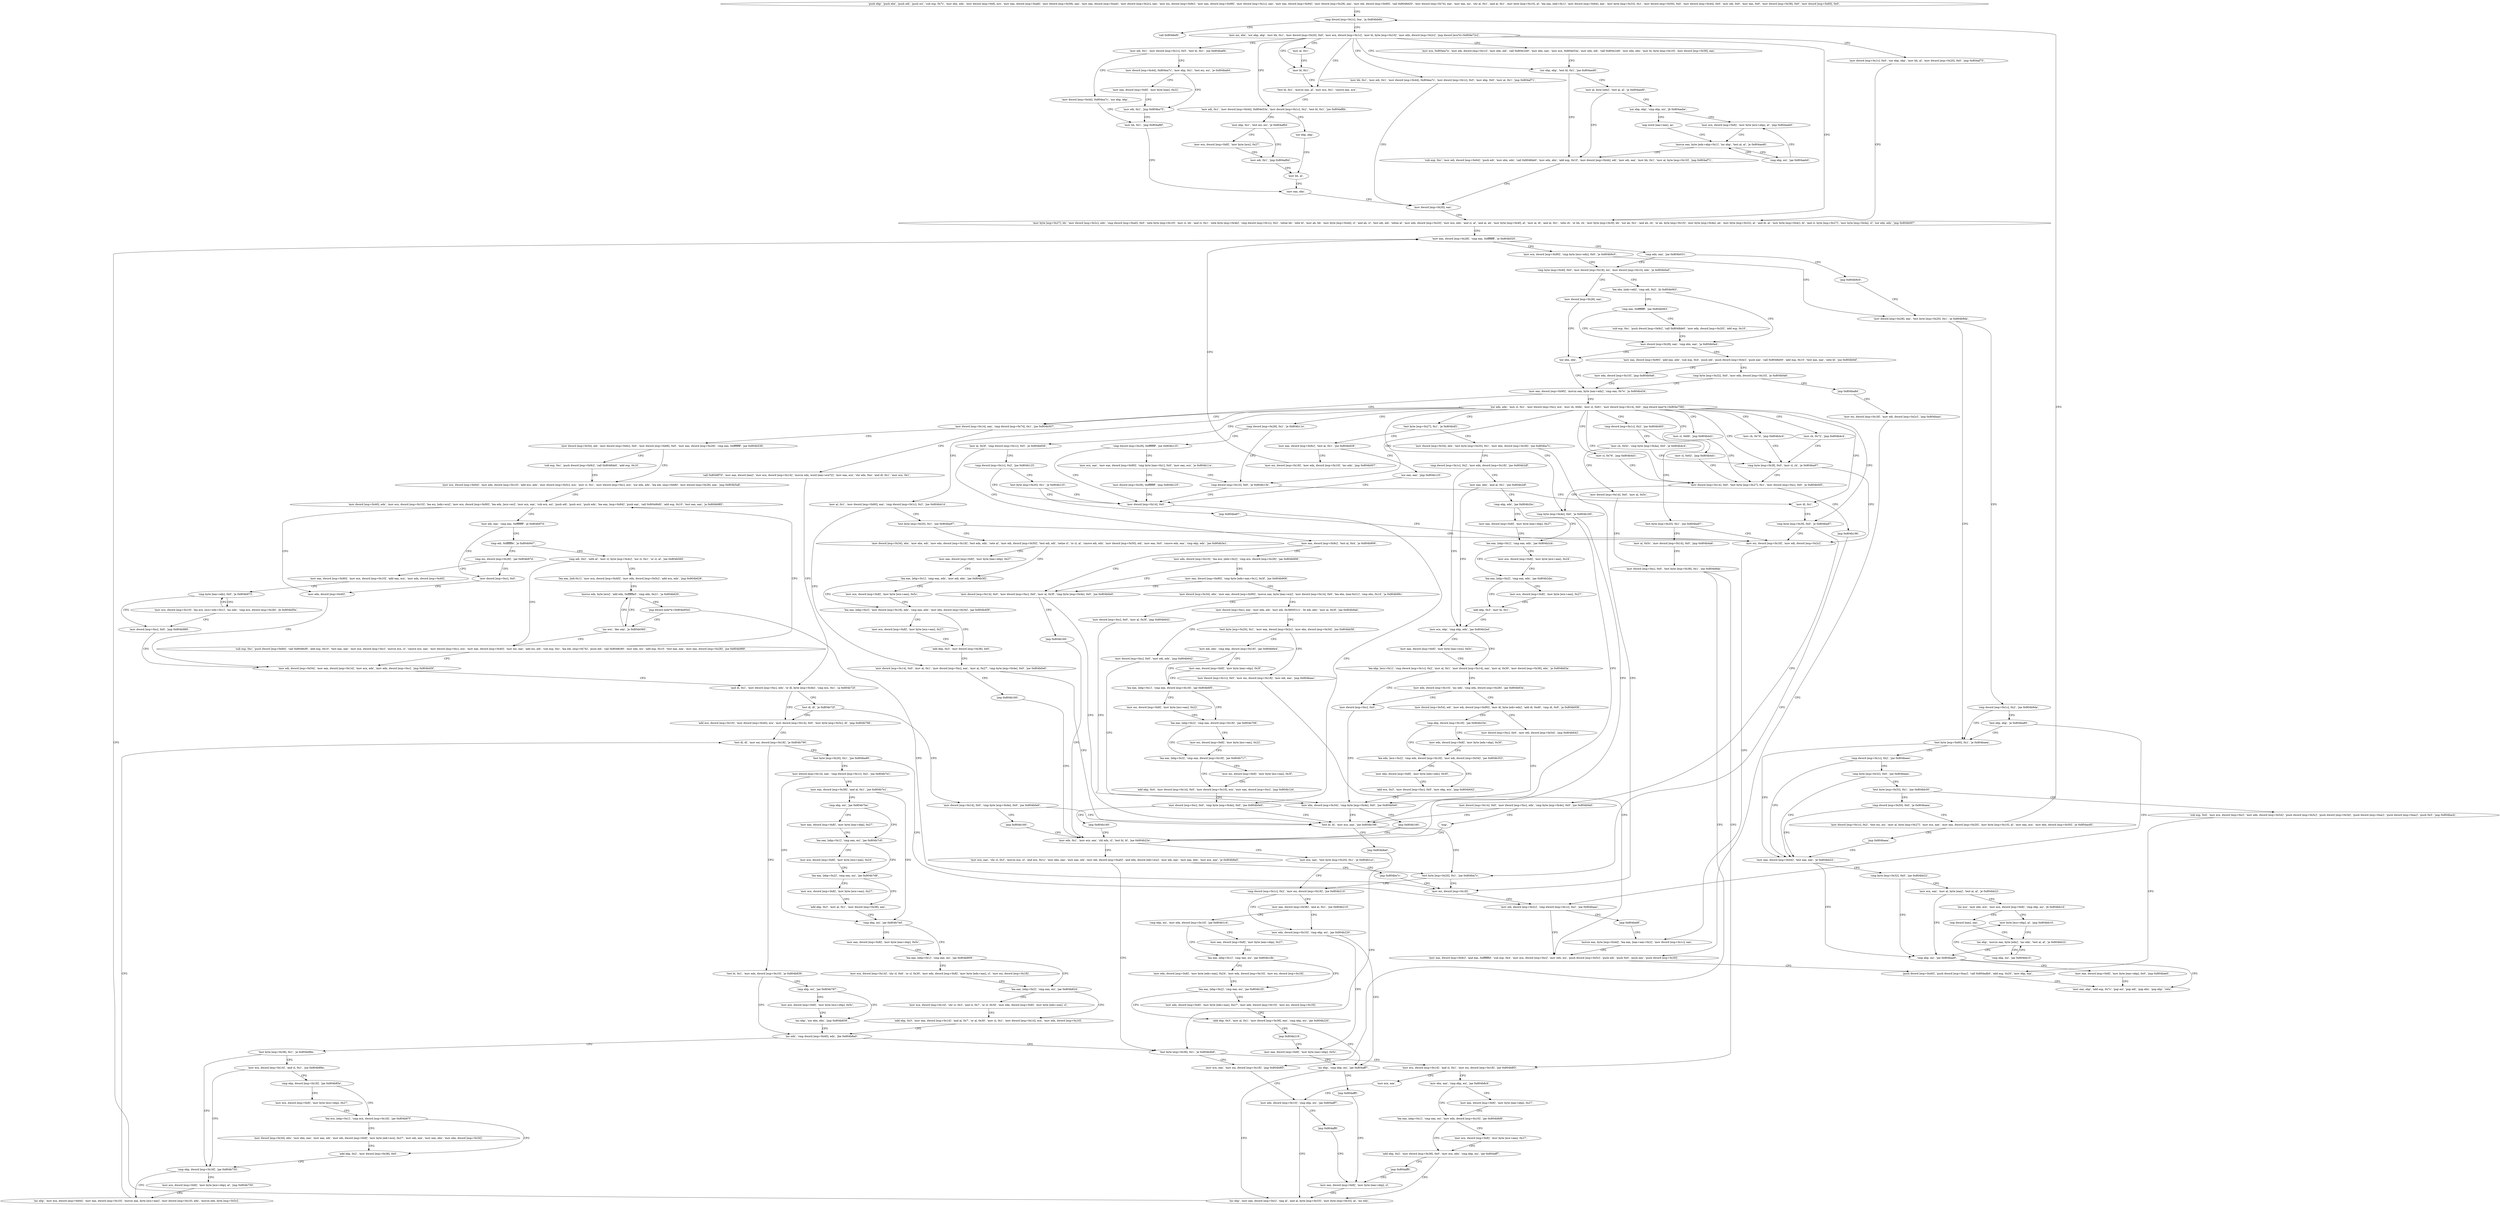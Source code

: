 digraph "func" {
"134524336" [label = "'push ebp', 'push ebx', 'push edi', 'push esi', 'sub esp, 0x7c', 'mov ebx, edx', 'mov dword [esp+0x8], ecx', 'mov eax, dword [esp+0xa8]', 'mov dword [esp+0x58], eax', 'mov eax, dword [esp+0xa4]', 'mov dword [esp+0x2c], eax', 'mov esi, dword [esp+0x9c]', 'mov eax, dword [esp+0x98]', 'mov dword [esp+0x1c], eax', 'mov eax, dword [esp+0x94]', 'mov dword [esp+0x28], eax', 'mov edi, dword [esp+0x90]', 'call 0x8048d20', 'mov dword [esp+0x74], eax', 'mov eax, esi', 'shr al, 0x1', 'and al, 0x1', 'mov byte [esp+0x10], al', 'lea eax, [edi+0x1]', 'mov dword [esp+0x64], eax', 'mov byte [esp+0x33], 0x1', 'mov dword [esp+0x50], 0x0', 'mov dword [esp+0x44], 0x0', 'mov edi, 0x0', 'mov eax, 0x0', 'mov dword [esp+0x38], 0x0', 'mov dword [esp+0x60], 0x0', " ]
"134524480" [label = "'cmp dword [esp+0x1c], 0xa', 'ja 0x804bb6b', " ]
"134527851" [label = "'call 0x8048ef0', " ]
"134524491" [label = "'mov esi, ebx', 'xor ebp, ebp', 'mov bh, 0x1', 'mov dword [esp+0x20], 0x0', 'mov ecx, dword [esp+0x1c]', 'mov bl, byte [esp+0x10]', 'mov edx, dword [esp+0x2c]', 'jmp dword [ecx*4+0x804e72c]', " ]
"134524524" [label = "'mov ecx, 0x804ea7e', 'mov edi, dword [esp+0x1c]', 'mov edx, edi', 'call 0x804c2d0', 'mov ebx, eax', 'mov ecx, 0x804e53a', 'mov edx, edi', 'call 0x804c2d0', 'mov edx, ebx', 'mov bl, byte [esp+0x10]', 'mov dword [esp+0x58], eax', " ]
"134524564" [label = "'xor ebp, ebp', 'test bl, 0x1', 'jne 0x804aed0', " ]
"134524658" [label = "'mov bh, 0x1', 'mov edi, 0x1', 'mov dword [esp+0x44], 0x804ea7c', 'mov dword [esp+0x1c], 0x5', 'mov ebp, 0x0', 'mov al, 0x1', 'jmp 0x804af71', " ]
"134524690" [label = "'mov dword [esp+0x1c], 0x0', 'xor ebp, ebp', 'mov bh, al', 'mov dword [esp+0x20], 0x0', 'jmp 0x804af75', " ]
"134524712" [label = "'mov al, 0x1', " ]
"134524714" [label = "'mov bl, 0x1', " ]
"134524716" [label = "'test bl, 0x1', 'movzx eax, al', 'mov ecx, 0x1', 'cmove eax, ecx', " ]
"134524730" [label = "'mov edi, 0x1', 'mov dword [esp+0x44], 0x804e53a', 'mov dword [esp+0x1c], 0x2', 'test bl, 0x1', 'jne 0x804af6b', " ]
"134524789" [label = "'mov byte [esp+0x27], bh', 'mov dword [esp+0x2c], edx', 'cmp dword [esp+0xa0], 0x0', 'sete byte [esp+0x10]', 'mov cl, bh', 'and cl, 0x1', 'sete byte [esp+0x4b]', 'cmp dword [esp+0x1c], 0x2', 'setne bh', 'sete bl', 'mov ah, bh', 'mov byte [esp+0x4d], cl', 'and ah, cl', 'test edi, edi', 'setne al', 'mov edx, dword [esp+0x20]', 'mov ecx, edx', 'and cl, al', 'and al, ah', 'mov byte [esp+0x4f], al', 'mov al, dl', 'and al, 0x1', 'sete ch', 'or bh, ch', 'mov byte [esp+0x3f], bh', 'xor ah, 0x1', 'and ah, ch', 'or ah, byte [esp+0x10]', 'mov byte [esp+0x4e], ah', 'mov byte [esp+0x32], al', 'and bl, al', 'mov byte [esp+0x4c], bl', 'and cl, byte [esp+0x27]', 'mov byte [esp+0x4a], cl', 'xor edx, edx', 'jmp 0x804b007', " ]
"134527546" [label = "'mov edi, 0x1', 'mov dword [esp+0x1c], 0x5', 'test bl, 0x1', 'jne 0x804ba6b', " ]
"134524624" [label = "'sub esp, 0xc', 'mov edi, dword [esp+0x64]', 'push edi', 'mov ebx, edx', 'call 0x8048de0', 'mov edx, ebx', 'add esp, 0x10', 'mov dword [esp+0x44], edi', 'mov edi, eax', 'mov bh, 0x1', 'mov al, byte [esp+0x10]', 'jmp 0x804af71', " ]
"134524571" [label = "'mov al, byte [edx]', 'test al, al', 'je 0x804aed0', " ]
"134524785" [label = "'mov dword [esp+0x20], eax', " ]
"134524779" [label = "'xor ebp, ebp', " ]
"134524756" [label = "'mov ebp, 0x1', 'test esi, esi', 'je 0x804af64', " ]
"134524935" [label = "'mov eax, dword [esp+0x28]', 'cmp eax, 0xffffffff', 'je 0x804b020', " ]
"134527595" [label = "'mov dword [esp+0x44], 0x804ea7c', 'xor ebp, ebp', " ]
"134527564" [label = "'mov dword [esp+0x44], 0x804ea7c', 'mov ebp, 0x1', 'test esi, esi', 'je 0x804ba64', " ]
"134524577" [label = "'xor ebp, ebp', 'cmp ebp, esi', 'jb 0x804aebe', " ]
"134524781" [label = "'mov bh, al', " ]
"134524772" [label = "'mov edi, 0x1', 'jmp 0x804af6d', " ]
"134524765" [label = "'mov ecx, dword [esp+0x8]', 'mov byte [ecx], 0x27', " ]
"134524960" [label = "'mov ecx, dword [esp+0x90]', 'cmp byte [ecx+edx], 0x0', 'je 0x804b9c0', " ]
"134524944" [label = "'cmp edx, eax', 'jne 0x804b031', " ]
"134527605" [label = "'mov bh, 0x1', 'jmp 0x804af6f', " ]
"134527588" [label = "'mov edi, 0x1', 'jmp 0x804ba75', " ]
"134527581" [label = "'mov eax, dword [esp+0x8]', 'mov byte [eax], 0x22', " ]
"134524606" [label = "'mov ecx, dword [esp+0x8]', 'mov byte [ecx+ebp], al', 'jmp 0x804aeb0', " ]
"134524583" [label = "'nop word [eax+eax], ax', " ]
"134527424" [label = "'mov dword [esp+0x28], eax', 'test byte [esp+0x20], 0x1', 'je 0x804b9da', " ]
"134524977" [label = "'cmp byte [esp+0x4f], 0x0', 'mov dword [esp+0x18], esi', 'mov dword [esp+0x10], edx', 'je 0x804b0a0', " ]
"134524948" [label = "'jmp 0x804b9c0', " ]
"134524783" [label = "'mov eax, ebx', " ]
"134524592" [label = "'movzx eax, byte [edx+ebp+0x1]', 'inc ebp', 'test al, al', 'je 0x804aed0', " ]
"134527450" [label = "'test byte [esp+0x60], 0x1', 'je 0x804baea', " ]
"134527435" [label = "'cmp dword [esp+0x1c], 0x2', 'jne 0x804b9da', " ]
"134525088" [label = "'mov dword [esp+0x28], eax', " ]
"134524992" [label = "'lea ebx, [edx+edi]', 'cmp edi, 0x2', 'jb 0x804b063', " ]
"134524602" [label = "'cmp ebp, esi', 'jae 0x804aeb0', " ]
"134527722" [label = "'mov eax, dword [esp+0x44]', 'test eax, eax', 'je 0x804bb22', " ]
"134527461" [label = "'cmp dword [esp+0x1c], 0x2', 'jne 0x804baea', " ]
"134527442" [label = "'test ebp, ebp', 'je 0x804ba80', " ]
"134525092" [label = "'xor ebx, ebx', " ]
"134525027" [label = "'mov dword [esp+0x28], eax', 'cmp ebx, eax', 'ja 0x804b0a4', " ]
"134525000" [label = "'cmp eax, 0xffffffff', 'jne 0x804b063', " ]
"134527778" [label = "'cmp ebp, esi', 'jae 0x804bae0', " ]
"134527730" [label = "'cmp byte [esp+0x32], 0x0', 'jne 0x804bb22', " ]
"134527472" [label = "'cmp byte [esp+0x32], 0x0', 'jne 0x804baea', " ]
"134527616" [label = "'mov edi, dword [esp+0x2c]', 'cmp dword [esp+0x1c], 0x2', 'jne 0x804baac', " ]
"134526004" [label = "'mov dword [esp+0x14], eax', 'cmp dword [esp+0x74], 0x1', 'jne 0x804b507', " ]
"134526215" [label = "'mov dword [esp+0x54], edi', 'mov dword [esp+0x6c], 0x0', 'mov dword [esp+0x68], 0x0', 'mov eax, dword [esp+0x28]', 'cmp eax, 0xffffffff', 'jne 0x804b536', " ]
"134526019" [label = "'call 0x8048f70', 'mov eax, dword [eax]', 'mov ecx, dword [esp+0x14]', 'movzx edx, word [eax+ecx*2]', 'mov eax, ecx', 'shr edx, 0xe', 'and dl, 0x1', 'mov ecx, 0x1', " ]
"134525114" [label = "'xor edx, edx', 'mov cl, 0x1', 'mov dword [esp+0xc], ecx', 'mov ch, 0x6e', 'mov cl, 0x61', 'mov dword [esp+0x14], 0x0', 'jmp dword [eax*4+0x804e758]', " ]
"134525141" [label = "'cmp byte [esp+0x4e], 0x0', 'je 0x804b160', " ]
"134525173" [label = "'cmp dword [esp+0x28], 0x1', 'je 0x804b11e', " ]
"134525214" [label = "'cmp dword [esp+0x10], 0x0', 'je 0x804b13e', " ]
"134525246" [label = "'mov dl, 0x1', " ]
"134525248" [label = "'cmp byte [esp+0x3f], 0x0', 'je 0x804ba97', " ]
"134525504" [label = "'cmp dword [esp+0x1c], 0x2', 'jne 0x804b493', " ]
"134525541" [label = "'mov cl, 0x66', 'jmp 0x804b4d1', " ]
"134525548" [label = "'mov ch, 0x74', 'jmp 0x804b4c4', " ]
"134525555" [label = "'mov cl, 0x62', 'jmp 0x804b4d1', " ]
"134525562" [label = "'mov ch, 0x72', 'jmp 0x804b4c4', " ]
"134525569" [label = "'test byte [esp+0x27], 0x1', 'je 0x804b4f1', " ]
"134525797" [label = "'mov al, 0x3f', 'cmp dword [esp+0x1c], 0x5', 'je 0x804b656', " ]
"134525837" [label = "'mov cl, 0x76', 'jmp 0x804b4d1', " ]
"134525844" [label = "'mov al, 0x1', 'mov dword [esp+0x60], eax', 'cmp dword [esp+0x1c], 0x2', 'jne 0x804b414', " ]
"134526148" [label = "'cmp byte [esp+0x3f], 0x0', 'mov cl, ch', 'je 0x804ba97', " ]
"134526161" [label = "'mov dword [esp+0x14], 0x0', 'test byte [esp+0x27], 0x1', 'mov dword [esp+0xc], 0x0', 'je 0x804b0d5', " ]
"134525035" [label = "'mov eax, dword [esp+0x90]', 'add eax, edx', 'sub esp, 0x4', 'push edi', 'push dword [esp+0x4c]', 'push eax', 'call 0x8048e00', 'add esp, 0x10', 'test eax, eax', 'sete bl', 'jne 0x804b0ef', " ]
"134525005" [label = "'sub esp, 0xc', 'push dword [esp+0x9c]', 'call 0x8048de0', 'mov edx, dword [esp+0x20]', 'add esp, 0x10', " ]
"134527712" [label = "'mov eax, ebp', 'add esp, 0x7c', 'pop esi', 'pop edi', 'pop ebx', 'pop ebp', 'retn', " ]
"134527782" [label = "'mov eax, dword [esp+0x8]', 'mov byte [eax+ebp], 0x0', 'jmp 0x804bae0', " ]
"134527737" [label = "'mov ecx, eax', 'mov al, byte [eax]', 'test al, al', 'je 0x804bb22', " ]
"134527483" [label = "'test byte [esp+0x33], 0x1', 'jne 0x804bb30', " ]
"134527660" [label = "'mov eax, dword [esp+0x9c]', 'and eax, 0xfffffffd', 'sub esp, 0x4', 'mov ecx, dword [esp+0xc]', 'mov edx, esi', 'push dword [esp+0x5c]', 'push edi', 'push 0x0', 'push eax', 'push dword [esp+0x30]', " ]
"134527627" [label = "'jmp 0x804ba9f', " ]
"134526262" [label = "'mov ecx, dword [esp+0x64]', 'mov edx, dword [esp+0x10]', 'add ecx, edx', 'mov dword [esp+0x5c], ecx', 'mov cl, 0x1', 'mov dword [esp+0xc], ecx', 'xor edx, edx', 'lea edi, [esp+0x68]', 'mov dword [esp+0x28], eax', 'jmp 0x804b5a8', " ]
"134526244" [label = "'sub esp, 0xc', 'push dword [esp+0x9c]', 'call 0x8048de0', 'add esp, 0x10', " ]
"134526047" [label = "'and dl, 0x1', 'mov dword [esp+0xc], edx', 'or dl, byte [esp+0x4b]', 'cmp ecx, 0x1', 'ja 0x804b72f', " ]
"134525280" [label = "'mov edx, 0x1', 'mov ecx, eax', 'shl edx, cl', 'test bl, bl', 'jne 0x804b22e', " ]
"134525152" [label = "'test bl, bl', 'mov ecx, eax', 'jne 0x804b196', " ]
"134525180" [label = "'cmp dword [esp+0x28], 0xffffffff', 'jne 0x804b125', " ]
"134525221" [label = "'mov dword [esp+0x14], 0x0', " ]
"134527639" [label = "'mov esi, dword [esp+0x18]', 'mov edi, dword [esp+0x2c]', " ]
"134525259" [label = "'mov dword [esp+0x14], 0x0', 'mov dword [esp+0xc], edx', 'cmp byte [esp+0x4e], 0x0', 'jne 0x804b0e0', " ]
"134526099" [label = "'mov ch, 0x5c', 'cmp byte [esp+0x4a], 0x0', 'je 0x804b4c4', " ]
"134525515" [label = "'test byte [esp+0x20], 0x1', 'jne 0x804ba97', " ]
"134526193" [label = "'mov eax, dword [esp+0x9c]', 'test al, 0x1', 'jne 0x804b928', " ]
"134525580" [label = "'mov dword [esp+0x34], ebx', 'test byte [esp+0x20], 0x1', 'mov ebx, dword [esp+0x38]', 'jne 0x804ba7c', " ]
"134526550" [label = "'mov eax, dword [esp+0x9c]', 'test al, 0x4', 'je 0x804b906', " ]
"134525810" [label = "'cmp dword [esp+0x1c], 0x2', 'jne 0x804b125', " ]
"134525972" [label = "'mov dword [esp+0x14], 0x0', 'mov al, 0x1', 'mov dword [esp+0xc], eax', 'mov al, 0x27', 'cmp byte [esp+0x4e], 0x0', 'jne 0x804b0e0', " ]
"134525857" [label = "'test byte [esp+0x20], 0x1', 'jne 0x804ba97', " ]
"134526188" [label = "'jmp 0x804b196', " ]
"134525094" [label = "'mov eax, dword [esp+0x90]', 'movzx eax, byte [eax+edx]', 'cmp eax, 0x7e', 'ja 0x804b434', " ]
"134525167" [label = "'mov edx, dword [esp+0x10]', 'jmp 0x804b0a6', " ]
"134525068" [label = "'cmp byte [esp+0x32], 0x0', 'mov edx, dword [esp+0x10]', 'je 0x804b0a6', " ]
"134527745" [label = "'inc ecx', 'mov edx, ecx', 'mov ecx, dword [esp+0x8]', 'cmp ebp, esi', 'jb 0x804bb1d', " ]
"134527792" [label = "'sub esp, 0x4', 'mov ecx, dword [esp+0xc]', 'mov edx, dword [esp+0x54]', 'push dword [esp+0x5c]', 'push dword [esp+0x34]', 'push dword [esp+0xac]', 'push dword [esp+0xac]', 'push 0x5', 'jmp 0x804bacb', " ]
"134527494" [label = "'cmp dword [esp+0x50], 0x0', 'je 0x804baea', " ]
"134527691" [label = "'push dword [esp+0x40]', 'push dword [esp+0xac]', 'call 0x804adb0', 'add esp, 0x20', 'mov ebp, eax', " ]
"134527647" [label = "'movzx eax, byte [esp+0x4d]', 'lea eax, [eax+eax+0x2]', 'mov dword [esp+0x1c], eax', " ]
"134526376" [label = "'mov dword [esp+0x40], edx', 'mov ecx, dword [esp+0x10]', 'lea esi, [edx+ecx]', 'mov ecx, dword [esp+0x90]', 'lea edx, [ecx+esi]', 'mov ecx, eax', 'sub ecx, esi', 'push edi', 'push ecx', 'push edx', 'lea eax, [esp+0x84]', 'push eax', 'call 0x804d6d0', 'add esp, 0x10', 'test eax, eax', 'je 0x804b985', " ]
"134526767" [label = "'add ecx, dword [esp+0x10]', 'mov dword [esp+0x40], ecx', 'mov dword [esp+0x14], 0x0', 'mov byte [esp+0x5c], dl', 'jmp 0x804b766', " ]
"134526822" [label = "'test dl, dl', 'mov esi, dword [esp+0x18]', 'je 0x804b790', " ]
"134526067" [label = "'test dl, dl', 'je 0x804b72f', " ]
"134526075" [label = "'mov dword [esp+0x14], 0x0', 'cmp byte [esp+0x4e], 0x0', 'jne 0x804b0e0', " ]
"134525486" [label = "'mov ecx, eax', 'test byte [esp+0x20], 0x1', 'je 0x804b1a1', " ]
"134525297" [label = "'mov ecx, eax', 'shr cl, 0x3', 'movzx ecx, cl', 'and ecx, 0x1c', 'mov ebx, eax', 'mov eax, edi', 'mov edi, dword [esp+0xa0]', 'and edx, dword [edi+ecx]', 'mov edi, eax', 'mov eax, ebx', 'mov ecx, eax', 'je 0x804b8a0', " ]
"134525334" [label = "'test byte [esp+0x20], 0x1', 'jne 0x804ba7c', " ]
"134525162" [label = "'jmp 0x804b8a0', " ]
"134525187" [label = "'mov ecx, eax', 'mov eax, dword [esp+0x90]', 'cmp byte [eax+0x1], 0x0', 'mov eax, ecx', 'je 0x804b11e', " ]
"134525229" [label = "'mov dword [esp+0xc], 0x0', 'cmp byte [esp+0x4e], 0x0', 'jne 0x804b0e0', " ]
"134525278" [label = "'nop', " ]
"134526108" [label = "'mov dword [esp+0x14], 0x0', 'mov al, 0x5c', " ]
"134525526" [label = "'mov al, 0x5c', 'mov dword [esp+0x14], 0x0', 'jmp 0x804b4a6', " ]
"134527272" [label = "'mov esi, dword [esp+0x18]', 'mov edx, dword [esp+0x10]', 'inc edx', 'jmp 0x804b007', " ]
"134526208" [label = "'xor eax, eax', 'jmp 0x804b125', " ]
"134527612" [label = "'mov esi, dword [esp+0x18]', " ]
"134525599" [label = "'cmp dword [esp+0x1c], 0x2', 'mov edx, dword [esp+0x18]', 'jne 0x804b2df', " ]
"134527238" [label = "'mov dword [esp+0x14], 0x0', 'mov dword [esp+0xc], 0x0', 'mov al, 0x3f', 'cmp byte [esp+0x4e], 0x0', 'jne 0x804b0e0', " ]
"134526565" [label = "'mov edx, dword [esp+0x10]', 'lea ecx, [edx+0x2]', 'cmp ecx, dword [esp+0x28]', 'jae 0x804b906', " ]
"134525821" [label = "'test byte [esp+0x20], 0x1', 'je 0x804b125', " ]
"134525999" [label = "'jmp 0x804b160', " ]
"134525868" [label = "'mov dword [esp+0x34], ebx', 'mov ebx, edi', 'mov edx, dword [esp+0x18]', 'test edx, edx', 'sete al', 'mov edi, dword [esp+0x50]', 'test edi, edi', 'setne cl', 'or cl, al', 'cmove edi, edx', 'mov dword [esp+0x50], edi', 'mov eax, 0x0', 'cmove edx, eax', 'cmp ebp, edx', 'jae 0x804b3e1', " ]
"134525079" [label = "'jmp 0x804ba8d', " ]
"134527773" [label = "'mov byte [ecx+ebp], al', 'jmp 0x804bb10', " ]
"134527756" [label = "'nop dword [eax], eax', " ]
"134527505" [label = "'mov dword [esp+0x1c], 0x2', 'test esi, esi', 'mov al, byte [esp+0x27]', 'mov ecx, eax', 'mov eax, dword [esp+0x20]', 'mov byte [esp+0x10], al', 'mov eax, ecx', 'mov ebx, dword [esp+0x50]', 'je 0x804ae40', " ]
"134527365" [label = "'mov edx, dword [esp+0x40]', " ]
"134526428" [label = "'mov edi, eax', 'cmp eax, 0xffffffff', 'je 0x804b97d', " ]
"134526864" [label = "'test byte [esp+0x20], 0x1', 'jne 0x804ba80', " ]
"134526830" [label = "'test bl, 0x1', 'mov edx, dword [esp+0x10]', 'je 0x804b839', " ]
"134526094" [label = "'jmp 0x804b160', " ]
"134525345" [label = "'cmp dword [esp+0x1c], 0x2', 'mov esi, dword [esp+0x18]', 'jne 0x804b210', " ]
"134525499" [label = "'jmp 0x804ba7c', " ]
"134527136" [label = "'test byte [esp+0x38], 0x1', 'je 0x804b4b9', " ]
"134525204" [label = "'mov dword [esp+0x28], 0xffffffff', 'jmp 0x804b125', " ]
"134525244" [label = "'jmp 0x804b160', " ]
"134526118" [label = "'mov dword [esp+0xc], 0x0', 'test byte [esp+0x38], 0x1', 'jne 0x804b8ab', " ]
"134525663" [label = "'mov ecx, ebp', 'cmp ebp, edx', 'jae 0x804b2ed', " ]
"134525610" [label = "'mov eax, ebx', 'and al, 0x1', 'jne 0x804b2df', " ]
"134527267" [label = "'jmp 0x804b160', " ]
"134526582" [label = "'mov eax, dword [esp+0x90]', 'cmp byte [edx+eax+0x1], 0x3f', 'jne 0x804b906', " ]
"134525832" [label = "'jmp 0x804ba97', " ]
"134525921" [label = "'lea eax, [ebp+0x1]', 'cmp eax, edx', 'mov edi, ebx', 'jae 0x804b3f2', " ]
"134525913" [label = "'mov eax, dword [esp+0x8]', 'mov byte [eax+ebp], 0x27', " ]
"134527629" [label = "'mov esi, dword [esp+0x18]', 'mov edi, dword [esp+0x2c]', 'jmp 0x804baac', " ]
"134527760" [label = "'inc ebp', 'movzx eax, byte [edx]', 'inc edx', 'test al, al', 'je 0x804bb22', " ]
"134527541" [label = "'jmp 0x804baea', " ]
"134527369" [label = "'mov edi, dword [esp+0x54]', 'mov eax, dword [esp+0x14]', 'mov ecx, edx', 'mov edx, dword [esp+0xc]', 'jmp 0x804b45f', " ]
"134527357" [label = "'mov dword [esp+0xc], 0x0', " ]
"134526439" [label = "'cmp edi, 0xfffffffe', 'je 0x804b947', " ]
"134526875" [label = "'mov dword [esp+0x14], eax', 'cmp dword [esp+0x1c], 0x2', 'jne 0x804b7e1', " ]
"134527033" [label = "'inc edx', 'cmp dword [esp+0x40], edx', 'jbe 0x804b8a0', " ]
"134526843" [label = "'cmp ebp, esi', 'jae 0x804b787', " ]
"134525456" [label = "'mov edx, dword [esp+0x10]', 'cmp ebp, esi', 'jae 0x804b220', " ]
"134525356" [label = "'mov eax, dword [esp+0x38]', 'and al, 0x1', 'jne 0x804b210', " ]
"134526137" [label = "'mov ecx, eax', 'mov esi, dword [esp+0x18]', 'jmp 0x804b8f5', " ]
"134527147" [label = "'mov ecx, dword [esp+0x14]', 'and cl, 0x1', 'mov esi, dword [esp+0x18]', 'jne 0x804b8f3', " ]
"134527219" [label = "'mov ecx, eax', " ]
"134527160" [label = "'mov ebx, eax', 'cmp ebp, esi', 'jae 0x804b8c6', " ]
"134527221" [label = "'mov edx, dword [esp+0x10]', 'cmp ebp, esi', 'jae 0x804aff7', " ]
"134525677" [label = "'lea ebp, [ecx+0x1]', 'cmp dword [esp+0x1c], 0x2', 'mov al, 0x1', 'mov dword [esp+0x14], eax', 'mov al, 0x30', 'mov dword [esp+0x38], ebx', 'je 0x804b63a', " ]
"134525669" [label = "'mov eax, dword [esp+0x8]', 'mov byte [eax+ecx], 0x5c', " ]
"134525616" [label = "'cmp ebp, edx', 'jae 0x804b2bc', " ]
"134526600" [label = "'mov dword [esp+0x34], ebx', 'mov eax, dword [esp+0x90]', 'movsx eax, byte [eax+ecx]', 'mov dword [esp+0x14], 0x0', 'lea ebx, [eax-0x21]', 'cmp ebx, 0x1d', 'ja 0x804b99c', " ]
"134525938" [label = "'lea eax, [ebp+0x2]', 'mov dword [esp+0x18], edx', 'cmp eax, edx', 'mov ebx, dword [esp+0x34]', 'jae 0x804b409', " ]
"134525930" [label = "'mov ecx, dword [esp+0x8]', 'mov byte [ecx+eax], 0x5c', " ]
"134527769" [label = "'cmp ebp, esi', 'jae 0x804bb10', " ]
"134527303" [label = "'cmp esi, dword [esp+0x28]', 'jae 0x804b97d', " ]
"134526448" [label = "'cmp edi, 0x2', 'setb al', 'mov cl, byte [esp+0x4c]', 'xor cl, 0x1', 'or cl, al', 'jne 0x804b560', " ]
"134526945" [label = "'cmp ebp, esi', 'jae 0x804b7ed', " ]
"134526886" [label = "'mov eax, dword [esp+0x38]', 'and al, 0x1', 'jne 0x804b7e1', " ]
"134527040" [label = "'test byte [esp+0x38], 0x1', 'je 0x804b88a', " ]
"134526855" [label = "'inc ebp', 'xor ebx, ebx', 'jmp 0x804b839', " ]
"134526847" [label = "'mov ecx, dword [esp+0x8]', 'mov byte [ecx+ebp], 0x5c', " ]
"134525472" [label = "'inc ebp', 'cmp ebp, esi', 'jae 0x804aff7', " ]
"134525464" [label = "'mov eax, dword [esp+0x8]', 'mov byte [eax+ebp], 0x5c', " ]
"134525364" [label = "'cmp ebp, esi', 'mov edx, dword [esp+0x10]', 'jae 0x804b1c4', " ]
"134527174" [label = "'lea eax, [ebp+0x1]', 'cmp eax, esi', 'mov edx, dword [esp+0x10]', 'jae 0x804b8d9', " ]
"134527166" [label = "'mov eax, dword [esp+0x8]', 'mov byte [eax+ebp], 0x27', " ]
"134524919" [label = "'inc ebp', 'mov eax, dword [esp+0xc]', 'neg al', 'and al, byte [esp+0x33]', 'mov byte [esp+0x33], al', 'inc edx', " ]
"134527233" [label = "'jmp 0x804aff0', " ]
"134526522" [label = "'mov dword [esp+0xc], 0x0', " ]
"134525703" [label = "'mov edx, dword [esp+0x10]', 'inc edx', 'cmp edx, dword [esp+0x28]', 'jae 0x804b63a', " ]
"134525628" [label = "'lea eax, [ebp+0x1]', 'cmp eax, edx', 'jae 0x804b2cb', " ]
"134525620" [label = "'mov eax, dword [esp+0x8]', 'mov byte [eax+ebp], 0x27', " ]
"134527388" [label = "'mov dword [esp+0xc], 0x0', 'mov al, 0x3f', 'jmp 0x804b642', " ]
"134526635" [label = "'mov dword [esp+0xc], eax', 'mov edx, edi', 'mov edi, 0x380051c1', 'bt edi, ebx', 'mov al, 0x3f', 'jae 0x804b9ab', " ]
"134525961" [label = "'add ebp, 0x3', 'mov dword [esp+0x38], 0x0', " ]
"134525953" [label = "'mov ecx, dword [esp+0x8]', 'mov byte [ecx+eax], 0x27', " ]
"134527309" [label = "'mov eax, dword [esp+0x90]', 'mov ecx, dword [esp+0x10]', 'add eax, ecx', 'mov edx, dword [esp+0x40]', " ]
"134526304" [label = "'sub esp, 0xc', 'push dword [esp+0x84]', 'call 0x8048cf0', 'add esp, 0x10', 'test eax, eax', 'mov ecx, dword [esp+0xc]', 'movzx ecx, cl', 'cmove ecx, eax', 'mov dword [esp+0xc], ecx', 'mov eax, dword [esp+0x40]', 'mov esi, eax', 'add esi, edi', 'sub esp, 0xc', 'lea edi, [esp+0x74]', 'push edi', 'call 0x8048c90', 'mov edx, esi', 'add esp, 0x10', 'test eax, eax', 'mov eax, dword [esp+0x28]', 'jne 0x804b989', " ]
"134526469" [label = "'lea eax, [edi-0x1]', 'mov ecx, dword [esp+0x40]', 'mov edx, dword [esp+0x5c]', 'add ecx, edx', 'jmp 0x804b628', " ]
"134526957" [label = "'lea eax, [ebp+0x1]', 'cmp eax, esi', 'jae 0x804b809', " ]
"134526949" [label = "'mov eax, dword [esp+0x8]', 'mov byte [eax+ebp], 0x5c', " ]
"134526894" [label = "'cmp ebp, esi', 'jae 0x804b7ba', " ]
"134527114" [label = "'cmp ebp, dword [esp+0x18]', 'jae 0x804b750', " ]
"134527047" [label = "'mov ecx, dword [esp+0x14]', 'and cl, 0x1', 'jne 0x804b88a', " ]
"134525481" [label = "'jmp 0x804aff0', " ]
"134525380" [label = "'lea eax, [ebp+0x1]', 'cmp eax, esi', 'jae 0x804b1db', " ]
"134525372" [label = "'mov eax, dword [esp+0x8]', 'mov byte [eax+ebp], 0x27', " ]
"134524912" [label = "'mov eax, dword [esp+0x8]', 'mov byte [eax+ebp], cl', " ]
"134527193" [label = "'add ebp, 0x2', 'mov dword [esp+0x38], 0x0', 'mov ecx, ebx', 'cmp ebp, esi', 'jae 0x804aff7', " ]
"134527185" [label = "'mov ecx, dword [esp+0x8]', 'mov byte [ecx+eax], 0x27', " ]
"134526530" [label = "'mov ebx, dword [esp+0x34]', 'cmp byte [esp+0x4e], 0x0', 'jne 0x804b0e0', " ]
"134525718" [label = "'mov dword [esp+0x54], edi', 'mov edi, dword [esp+0x90]', 'mov dl, byte [edi+edx]', 'add dl, 0xd0', 'cmp dl, 0x9', 'ja 0x804b936', " ]
"134525643" [label = "'lea eax, [ebp+0x2]', 'cmp eax, edx', 'jae 0x804b2da', " ]
"134525635" [label = "'mov ecx, dword [esp+0x8]', 'mov byte [ecx+eax], 0x24', " ]
"134527403" [label = "'mov dword [esp+0xc], 0x0', 'mov edi, edx', 'jmp 0x804b642', " ]
"134526657" [label = "'test byte [esp+0x20], 0x1', 'mov eax, dword [esp+0x2c]', 'mov ebx, dword [esp+0x34]', 'jne 0x804bb58', " ]
"134527326" [label = "'cmp byte [eax+edx], 0x0', 'je 0x804b973', " ]
"134526504" [label = "'movsx edx, byte [ecx]', 'add edx, 0xffffffa5', 'cmp edx, 0x21', 'ja 0x804b620', " ]
"134526985" [label = "'lea eax, [ebp+0x2]', 'cmp eax, esi', 'jae 0x804b824', " ]
"134526964" [label = "'mov ecx, dword [esp+0x14]', 'shr cl, 0x6', 'or cl, 0x30', 'mov edx, dword [esp+0x8]', 'mov byte [edx+eax], cl', 'mov esi, dword [esp+0x18]', " ]
"134526906" [label = "'lea eax, [ebp+0x1]', 'cmp eax, esi', 'jae 0x804b7c9', " ]
"134526898" [label = "'mov eax, dword [esp+0x8]', 'mov byte [eax+ebp], 0x27', " ]
"134526800" [label = "'inc ebp', 'mov ecx, dword [esp+0x64]', 'mov eax, dword [esp+0x10]', 'movzx eax, byte [ecx+eax]', 'mov dword [esp+0x10], edx', 'movzx edx, byte [esp+0x5c]', " ]
"134527124" [label = "'mov ecx, dword [esp+0x8]', 'mov byte [ecx+ebp], al', 'jmp 0x804b750', " ]
"134527056" [label = "'cmp ebp, dword [esp+0x18]', 'jae 0x804b85e', " ]
"134525403" [label = "'lea eax, [ebp+0x2]', 'cmp eax, esi', 'jae 0x804b1f2', " ]
"134525387" [label = "'mov edx, dword [esp+0x8]', 'mov byte [edx+eax], 0x24', 'mov edx, dword [esp+0x10]', 'mov esi, dword [esp+0x18]', " ]
"134527214" [label = "'jmp 0x804aff0', " ]
"134526545" [label = "'jmp 0x804b160', " ]
"134527286" [label = "'mov dword [esp+0xc], 0x0', 'mov edi, dword [esp+0x54]', 'jmp 0x804b642', " ]
"134525744" [label = "'cmp ebp, dword [esp+0x18]', 'jae 0x804b33e', " ]
"134525658" [label = "'add ebp, 0x3', 'mov bl, 0x1', " ]
"134525650" [label = "'mov ecx, dword [esp+0x8]', 'mov byte [ecx+eax], 0x27', " ]
"134527832" [label = "'mov dword [esp+0x1c], 0x5', 'mov esi, dword [esp+0x18]', 'mov edi, eax', 'jmp 0x804baac', " ]
"134526676" [label = "'mov edi, edx', 'cmp ebp, dword [esp+0x18]', 'jae 0x804b6e4', " ]
"134527347" [label = "'mov dword [esp+0xc], 0x0', 'jmp 0x804b989', " ]
"134527332" [label = "'mov ecx, dword [esp+0x10]', 'lea ecx, [ecx+edx+0x1]', 'inc edx', 'cmp ecx, dword [esp+0x28]', 'jb 0x804b95e', " ]
"134526496" [label = "'inc ecx', 'dec eax', 'je 0x804b560', " ]
"134526515" [label = "'jmp dword [edx*4+0x804e954]', " ]
"134527012" [label = "'add ebp, 0x3', 'mov eax, dword [esp+0x14]', 'and al, 0x7', 'or al, 0x30', 'mov cl, 0x1', 'mov dword [esp+0x14], ecx', 'mov edx, dword [esp+0x10]', " ]
"134526992" [label = "'mov ecx, dword [esp+0x14]', 'shr cl, 0x3', 'and cl, 0x7', 'or cl, 0x30', 'mov edx, dword [esp+0x8]', 'mov byte [edx+eax], cl', " ]
"134526921" [label = "'lea eax, [ebp+0x2]', 'cmp eax, esi', 'jae 0x804b7d8', " ]
"134526913" [label = "'mov ecx, dword [esp+0x8]', 'mov byte [ecx+eax], 0x24', " ]
"134527070" [label = "'lea ecx, [ebp+0x1]', 'cmp ecx, dword [esp+0x18]', 'jae 0x804b87f', " ]
"134527062" [label = "'mov ecx, dword [esp+0x8]', 'mov byte [ecx+ebp], 0x27', " ]
"134525426" [label = "'add ebp, 0x3', 'mov al, 0x1', 'mov dword [esp+0x38], eax', 'cmp ebp, esi', 'jae 0x804b220', " ]
"134525410" [label = "'mov edx, dword [esp+0x8]', 'mov byte [edx+eax], 0x27', 'mov edx, dword [esp+0x10]', 'mov esi, dword [esp+0x18]', " ]
"134525758" [label = "'lea edx, [ecx+0x2]', 'cmp edx, dword [esp+0x18]', 'mov edi, dword [esp+0x54]', 'jae 0x804b353', " ]
"134525750" [label = "'mov edx, dword [esp+0x8]', 'mov byte [edx+ebp], 0x30', " ]
"134526692" [label = "'lea eax, [ebp+0x1]', 'cmp eax, dword [esp+0x18]', 'jae 0x804b6f5', " ]
"134526684" [label = "'mov eax, dword [esp+0x8]', 'mov byte [eax+ebp], 0x3f', " ]
"134526936" [label = "'add ebp, 0x3', 'mov al, 0x1', 'mov dword [esp+0x38], eax', " ]
"134526928" [label = "'mov ecx, dword [esp+0x8]', 'mov byte [ecx+eax], 0x27', " ]
"134527103" [label = "'add ebp, 0x2', 'mov dword [esp+0x38], 0x0', " ]
"134527079" [label = "'mov dword [esp+0x34], ebx', 'mov ebx, eax', 'mov eax, edi', 'mov edi, dword [esp+0x8]', 'mov byte [edi+ecx], 0x27', 'mov edi, eax', 'mov eax, ebx', 'mov ebx, dword [esp+0x34]', " ]
"134525439" [label = "'jmp 0x804b218', " ]
"134525779" [label = "'add ecx, 0x3', 'mov dword [esp+0xc], 0x0', 'mov ebp, ecx', 'jmp 0x804b642', " ]
"134525771" [label = "'mov ebx, dword [esp+0x8]', 'mov byte [ebx+edx], 0x30', " ]
"134526709" [label = "'lea eax, [ebp+0x2]', 'cmp eax, dword [esp+0x18]', 'jae 0x804b706', " ]
"134526701" [label = "'mov esi, dword [esp+0x8]', 'mov byte [esi+eax], 0x22', " ]
"134526726" [label = "'lea eax, [ebp+0x3]', 'cmp eax, dword [esp+0x18]', 'jae 0x804b717', " ]
"134526718" [label = "'mov esi, dword [esp+0x8]', 'mov byte [esi+eax], 0x22', " ]
"134526743" [label = "'add ebp, 0x4', 'mov dword [esp+0x14], 0x0', 'mov dword [esp+0x10], ecx', 'mov eax, dword [esp+0xc]', 'jmp 0x804b12d', " ]
"134526735" [label = "'mov esi, dword [esp+0x8]', 'mov byte [esi+eax], 0x3f', " ]
"134524336" -> "134524480" [ label = "CFG" ]
"134524480" -> "134527851" [ label = "CFG" ]
"134524480" -> "134524491" [ label = "CFG" ]
"134524491" -> "134524524" [ label = "CFG" ]
"134524491" -> "134524564" [ label = "CFG" ]
"134524491" -> "134524658" [ label = "CFG" ]
"134524491" -> "134524690" [ label = "CFG" ]
"134524491" -> "134524712" [ label = "CFG" ]
"134524491" -> "134524714" [ label = "CFG" ]
"134524491" -> "134524716" [ label = "CFG" ]
"134524491" -> "134524730" [ label = "CFG" ]
"134524491" -> "134524789" [ label = "CFG" ]
"134524491" -> "134527546" [ label = "CFG" ]
"134524524" -> "134524564" [ label = "CFG" ]
"134524564" -> "134524624" [ label = "CFG" ]
"134524564" -> "134524571" [ label = "CFG" ]
"134524658" -> "134524785" [ label = "CFG" ]
"134524690" -> "134524789" [ label = "CFG" ]
"134524712" -> "134524714" [ label = "CFG" ]
"134524714" -> "134524716" [ label = "CFG" ]
"134524716" -> "134524730" [ label = "CFG" ]
"134524730" -> "134524779" [ label = "CFG" ]
"134524730" -> "134524756" [ label = "CFG" ]
"134524789" -> "134524935" [ label = "CFG" ]
"134527546" -> "134527595" [ label = "CFG" ]
"134527546" -> "134527564" [ label = "CFG" ]
"134524624" -> "134524785" [ label = "CFG" ]
"134524571" -> "134524624" [ label = "CFG" ]
"134524571" -> "134524577" [ label = "CFG" ]
"134524785" -> "134524789" [ label = "CFG" ]
"134524779" -> "134524781" [ label = "CFG" ]
"134524756" -> "134524772" [ label = "CFG" ]
"134524756" -> "134524765" [ label = "CFG" ]
"134524935" -> "134524960" [ label = "CFG" ]
"134524935" -> "134524944" [ label = "CFG" ]
"134527595" -> "134527605" [ label = "CFG" ]
"134527564" -> "134527588" [ label = "CFG" ]
"134527564" -> "134527581" [ label = "CFG" ]
"134524577" -> "134524606" [ label = "CFG" ]
"134524577" -> "134524583" [ label = "CFG" ]
"134524781" -> "134524783" [ label = "CFG" ]
"134524772" -> "134524781" [ label = "CFG" ]
"134524765" -> "134524772" [ label = "CFG" ]
"134524960" -> "134527424" [ label = "CFG" ]
"134524960" -> "134524977" [ label = "CFG" ]
"134524944" -> "134524977" [ label = "CFG" ]
"134524944" -> "134524948" [ label = "CFG" ]
"134527605" -> "134524783" [ label = "CFG" ]
"134527588" -> "134527605" [ label = "CFG" ]
"134527581" -> "134527588" [ label = "CFG" ]
"134524606" -> "134524592" [ label = "CFG" ]
"134524583" -> "134524592" [ label = "CFG" ]
"134527424" -> "134527450" [ label = "CFG" ]
"134527424" -> "134527435" [ label = "CFG" ]
"134524977" -> "134525088" [ label = "CFG" ]
"134524977" -> "134524992" [ label = "CFG" ]
"134524948" -> "134527424" [ label = "CFG" ]
"134524783" -> "134524785" [ label = "CFG" ]
"134524592" -> "134524624" [ label = "CFG" ]
"134524592" -> "134524602" [ label = "CFG" ]
"134527450" -> "134527722" [ label = "CFG" ]
"134527450" -> "134527461" [ label = "CFG" ]
"134527435" -> "134527450" [ label = "CFG" ]
"134527435" -> "134527442" [ label = "CFG" ]
"134525088" -> "134525092" [ label = "CFG" ]
"134524992" -> "134525027" [ label = "CFG" ]
"134524992" -> "134525000" [ label = "CFG" ]
"134524602" -> "134524592" [ label = "CFG" ]
"134524602" -> "134524606" [ label = "CFG" ]
"134527722" -> "134527778" [ label = "CFG" ]
"134527722" -> "134527730" [ label = "CFG" ]
"134527461" -> "134527722" [ label = "CFG" ]
"134527461" -> "134527472" [ label = "CFG" ]
"134527442" -> "134527616" [ label = "CFG" ]
"134527442" -> "134527450" [ label = "CFG" ]
"134525092" -> "134525094" [ label = "CFG" ]
"134525027" -> "134525092" [ label = "CFG" ]
"134525027" -> "134525035" [ label = "CFG" ]
"134525000" -> "134525027" [ label = "CFG" ]
"134525000" -> "134525005" [ label = "CFG" ]
"134527778" -> "134527712" [ label = "CFG" ]
"134527778" -> "134527782" [ label = "CFG" ]
"134527730" -> "134527778" [ label = "CFG" ]
"134527730" -> "134527737" [ label = "CFG" ]
"134527472" -> "134527722" [ label = "CFG" ]
"134527472" -> "134527483" [ label = "CFG" ]
"134527616" -> "134527660" [ label = "CFG" ]
"134527616" -> "134527627" [ label = "CFG" ]
"134526004" -> "134526215" [ label = "CFG" ]
"134526004" -> "134526019" [ label = "CFG" ]
"134526215" -> "134526262" [ label = "CFG" ]
"134526215" -> "134526244" [ label = "CFG" ]
"134526019" -> "134526047" [ label = "CFG" ]
"134525114" -> "134525141" [ label = "CFG" ]
"134525114" -> "134525173" [ label = "CFG" ]
"134525114" -> "134525214" [ label = "CFG" ]
"134525114" -> "134525246" [ label = "CFG" ]
"134525114" -> "134525248" [ label = "CFG" ]
"134525114" -> "134525504" [ label = "CFG" ]
"134525114" -> "134525541" [ label = "CFG" ]
"134525114" -> "134525548" [ label = "CFG" ]
"134525114" -> "134525555" [ label = "CFG" ]
"134525114" -> "134525562" [ label = "CFG" ]
"134525114" -> "134525569" [ label = "CFG" ]
"134525114" -> "134525797" [ label = "CFG" ]
"134525114" -> "134525837" [ label = "CFG" ]
"134525114" -> "134525844" [ label = "CFG" ]
"134525114" -> "134526004" [ label = "CFG" ]
"134525114" -> "134526148" [ label = "CFG" ]
"134525114" -> "134526161" [ label = "CFG" ]
"134525141" -> "134525280" [ label = "CFG" ]
"134525141" -> "134525152" [ label = "CFG" ]
"134525173" -> "134525214" [ label = "CFG" ]
"134525173" -> "134525180" [ label = "CFG" ]
"134525214" -> "134525246" [ label = "CFG" ]
"134525214" -> "134525221" [ label = "CFG" ]
"134525246" -> "134525248" [ label = "CFG" ]
"134525248" -> "134527639" [ label = "CFG" ]
"134525248" -> "134525259" [ label = "CFG" ]
"134525504" -> "134526099" [ label = "CFG" ]
"134525504" -> "134525515" [ label = "CFG" ]
"134525541" -> "134526161" [ label = "CFG" ]
"134525548" -> "134526148" [ label = "CFG" ]
"134525555" -> "134526161" [ label = "CFG" ]
"134525562" -> "134526148" [ label = "CFG" ]
"134525569" -> "134526193" [ label = "CFG" ]
"134525569" -> "134525580" [ label = "CFG" ]
"134525797" -> "134526550" [ label = "CFG" ]
"134525797" -> "134525810" [ label = "CFG" ]
"134525837" -> "134526161" [ label = "CFG" ]
"134525844" -> "134525972" [ label = "CFG" ]
"134525844" -> "134525857" [ label = "CFG" ]
"134526148" -> "134527639" [ label = "CFG" ]
"134526148" -> "134526161" [ label = "CFG" ]
"134526161" -> "134525141" [ label = "CFG" ]
"134526161" -> "134526188" [ label = "CFG" ]
"134525035" -> "134525167" [ label = "CFG" ]
"134525035" -> "134525068" [ label = "CFG" ]
"134525005" -> "134525027" [ label = "CFG" ]
"134527782" -> "134527712" [ label = "CFG" ]
"134527737" -> "134527778" [ label = "CFG" ]
"134527737" -> "134527745" [ label = "CFG" ]
"134527483" -> "134527792" [ label = "CFG" ]
"134527483" -> "134527494" [ label = "CFG" ]
"134527660" -> "134527691" [ label = "CFG" ]
"134527627" -> "134527647" [ label = "CFG" ]
"134526262" -> "134526376" [ label = "CFG" ]
"134526244" -> "134526262" [ label = "CFG" ]
"134526047" -> "134526767" [ label = "CFG" ]
"134526047" -> "134526067" [ label = "CFG" ]
"134525280" -> "134525486" [ label = "CFG" ]
"134525280" -> "134525297" [ label = "CFG" ]
"134525152" -> "134525334" [ label = "CFG" ]
"134525152" -> "134525162" [ label = "CFG" ]
"134525180" -> "134525221" [ label = "CFG" ]
"134525180" -> "134525187" [ label = "CFG" ]
"134525221" -> "134525229" [ label = "CFG" ]
"134527639" -> "134527647" [ label = "CFG" ]
"134525259" -> "134525152" [ label = "CFG" ]
"134525259" -> "134525278" [ label = "CFG" ]
"134526099" -> "134526148" [ label = "CFG" ]
"134526099" -> "134526108" [ label = "CFG" ]
"134525515" -> "134527639" [ label = "CFG" ]
"134525515" -> "134525526" [ label = "CFG" ]
"134526193" -> "134527272" [ label = "CFG" ]
"134526193" -> "134526208" [ label = "CFG" ]
"134525580" -> "134527612" [ label = "CFG" ]
"134525580" -> "134525599" [ label = "CFG" ]
"134526550" -> "134527238" [ label = "CFG" ]
"134526550" -> "134526565" [ label = "CFG" ]
"134525810" -> "134525221" [ label = "CFG" ]
"134525810" -> "134525821" [ label = "CFG" ]
"134525972" -> "134525152" [ label = "CFG" ]
"134525972" -> "134525999" [ label = "CFG" ]
"134525857" -> "134527639" [ label = "CFG" ]
"134525857" -> "134525868" [ label = "CFG" ]
"134526188" -> "134525334" [ label = "CFG" ]
"134525094" -> "134526004" [ label = "CFG" ]
"134525094" -> "134525114" [ label = "CFG" ]
"134525167" -> "134525094" [ label = "CFG" ]
"134525068" -> "134525094" [ label = "CFG" ]
"134525068" -> "134525079" [ label = "CFG" ]
"134527745" -> "134527773" [ label = "CFG" ]
"134527745" -> "134527756" [ label = "CFG" ]
"134527792" -> "134527691" [ label = "CFG" ]
"134527494" -> "134527722" [ label = "CFG" ]
"134527494" -> "134527505" [ label = "CFG" ]
"134527691" -> "134527712" [ label = "CFG" ]
"134527647" -> "134527660" [ label = "CFG" ]
"134526376" -> "134527365" [ label = "CFG" ]
"134526376" -> "134526428" [ label = "CFG" ]
"134526767" -> "134526822" [ label = "CFG" ]
"134526822" -> "134526864" [ label = "CFG" ]
"134526822" -> "134526830" [ label = "CFG" ]
"134526067" -> "134526767" [ label = "CFG" ]
"134526067" -> "134526075" [ label = "CFG" ]
"134526075" -> "134525152" [ label = "CFG" ]
"134526075" -> "134526094" [ label = "CFG" ]
"134525486" -> "134525345" [ label = "CFG" ]
"134525486" -> "134525499" [ label = "CFG" ]
"134525297" -> "134527136" [ label = "CFG" ]
"134525297" -> "134525334" [ label = "CFG" ]
"134525334" -> "134527612" [ label = "CFG" ]
"134525334" -> "134525345" [ label = "CFG" ]
"134525162" -> "134527136" [ label = "CFG" ]
"134525187" -> "134525214" [ label = "CFG" ]
"134525187" -> "134525204" [ label = "CFG" ]
"134525229" -> "134525152" [ label = "CFG" ]
"134525229" -> "134525244" [ label = "CFG" ]
"134525278" -> "134525280" [ label = "CFG" ]
"134526108" -> "134526118" [ label = "CFG" ]
"134525526" -> "134526118" [ label = "CFG" ]
"134527272" -> "134524935" [ label = "CFG" ]
"134526208" -> "134525221" [ label = "CFG" ]
"134527612" -> "134527616" [ label = "CFG" ]
"134525599" -> "134525663" [ label = "CFG" ]
"134525599" -> "134525610" [ label = "CFG" ]
"134527238" -> "134525152" [ label = "CFG" ]
"134527238" -> "134527267" [ label = "CFG" ]
"134526565" -> "134527238" [ label = "CFG" ]
"134526565" -> "134526582" [ label = "CFG" ]
"134525821" -> "134525221" [ label = "CFG" ]
"134525821" -> "134525832" [ label = "CFG" ]
"134525999" -> "134525280" [ label = "CFG" ]
"134525868" -> "134525921" [ label = "CFG" ]
"134525868" -> "134525913" [ label = "CFG" ]
"134525079" -> "134527629" [ label = "CFG" ]
"134527773" -> "134527760" [ label = "CFG" ]
"134527756" -> "134527760" [ label = "CFG" ]
"134527505" -> "134524480" [ label = "CFG" ]
"134527505" -> "134527541" [ label = "CFG" ]
"134527365" -> "134527369" [ label = "CFG" ]
"134526428" -> "134527357" [ label = "CFG" ]
"134526428" -> "134526439" [ label = "CFG" ]
"134526864" -> "134527616" [ label = "CFG" ]
"134526864" -> "134526875" [ label = "CFG" ]
"134526830" -> "134527033" [ label = "CFG" ]
"134526830" -> "134526843" [ label = "CFG" ]
"134526094" -> "134525280" [ label = "CFG" ]
"134525345" -> "134525456" [ label = "CFG" ]
"134525345" -> "134525356" [ label = "CFG" ]
"134525499" -> "134527612" [ label = "CFG" ]
"134527136" -> "134526137" [ label = "CFG" ]
"134527136" -> "134527147" [ label = "CFG" ]
"134525204" -> "134525221" [ label = "CFG" ]
"134525244" -> "134525280" [ label = "CFG" ]
"134526118" -> "134527147" [ label = "CFG" ]
"134526118" -> "134526137" [ label = "CFG" ]
"134525663" -> "134525677" [ label = "CFG" ]
"134525663" -> "134525669" [ label = "CFG" ]
"134525610" -> "134525663" [ label = "CFG" ]
"134525610" -> "134525616" [ label = "CFG" ]
"134527267" -> "134525280" [ label = "CFG" ]
"134526582" -> "134527238" [ label = "CFG" ]
"134526582" -> "134526600" [ label = "CFG" ]
"134525832" -> "134527639" [ label = "CFG" ]
"134525921" -> "134525938" [ label = "CFG" ]
"134525921" -> "134525930" [ label = "CFG" ]
"134525913" -> "134525921" [ label = "CFG" ]
"134527629" -> "134527660" [ label = "CFG" ]
"134527760" -> "134527778" [ label = "CFG" ]
"134527760" -> "134527769" [ label = "CFG" ]
"134527541" -> "134527722" [ label = "CFG" ]
"134527369" -> "134526047" [ label = "CFG" ]
"134527357" -> "134527365" [ label = "CFG" ]
"134526439" -> "134527303" [ label = "CFG" ]
"134526439" -> "134526448" [ label = "CFG" ]
"134526875" -> "134526945" [ label = "CFG" ]
"134526875" -> "134526886" [ label = "CFG" ]
"134527033" -> "134527136" [ label = "CFG" ]
"134527033" -> "134527040" [ label = "CFG" ]
"134526843" -> "134526855" [ label = "CFG" ]
"134526843" -> "134526847" [ label = "CFG" ]
"134525456" -> "134525472" [ label = "CFG" ]
"134525456" -> "134525464" [ label = "CFG" ]
"134525356" -> "134525456" [ label = "CFG" ]
"134525356" -> "134525364" [ label = "CFG" ]
"134526137" -> "134527221" [ label = "CFG" ]
"134527147" -> "134527219" [ label = "CFG" ]
"134527147" -> "134527160" [ label = "CFG" ]
"134527219" -> "134527221" [ label = "CFG" ]
"134527160" -> "134527174" [ label = "CFG" ]
"134527160" -> "134527166" [ label = "CFG" ]
"134527221" -> "134524919" [ label = "CFG" ]
"134527221" -> "134527233" [ label = "CFG" ]
"134525677" -> "134526522" [ label = "CFG" ]
"134525677" -> "134525703" [ label = "CFG" ]
"134525669" -> "134525677" [ label = "CFG" ]
"134525616" -> "134525628" [ label = "CFG" ]
"134525616" -> "134525620" [ label = "CFG" ]
"134526600" -> "134527388" [ label = "CFG" ]
"134526600" -> "134526635" [ label = "CFG" ]
"134525938" -> "134525961" [ label = "CFG" ]
"134525938" -> "134525953" [ label = "CFG" ]
"134525930" -> "134525938" [ label = "CFG" ]
"134527769" -> "134527760" [ label = "CFG" ]
"134527769" -> "134527773" [ label = "CFG" ]
"134527303" -> "134527357" [ label = "CFG" ]
"134527303" -> "134527309" [ label = "CFG" ]
"134526448" -> "134526304" [ label = "CFG" ]
"134526448" -> "134526469" [ label = "CFG" ]
"134526945" -> "134526957" [ label = "CFG" ]
"134526945" -> "134526949" [ label = "CFG" ]
"134526886" -> "134526945" [ label = "CFG" ]
"134526886" -> "134526894" [ label = "CFG" ]
"134527040" -> "134527114" [ label = "CFG" ]
"134527040" -> "134527047" [ label = "CFG" ]
"134526855" -> "134527033" [ label = "CFG" ]
"134526847" -> "134526855" [ label = "CFG" ]
"134525472" -> "134524919" [ label = "CFG" ]
"134525472" -> "134525481" [ label = "CFG" ]
"134525464" -> "134525472" [ label = "CFG" ]
"134525364" -> "134525380" [ label = "CFG" ]
"134525364" -> "134525372" [ label = "CFG" ]
"134527174" -> "134527193" [ label = "CFG" ]
"134527174" -> "134527185" [ label = "CFG" ]
"134527166" -> "134527174" [ label = "CFG" ]
"134524919" -> "134524935" [ label = "CFG" ]
"134527233" -> "134524912" [ label = "CFG" ]
"134526522" -> "134526530" [ label = "CFG" ]
"134525703" -> "134526522" [ label = "CFG" ]
"134525703" -> "134525718" [ label = "CFG" ]
"134525628" -> "134525643" [ label = "CFG" ]
"134525628" -> "134525635" [ label = "CFG" ]
"134525620" -> "134525628" [ label = "CFG" ]
"134527388" -> "134526530" [ label = "CFG" ]
"134526635" -> "134527403" [ label = "CFG" ]
"134526635" -> "134526657" [ label = "CFG" ]
"134525961" -> "134525972" [ label = "CFG" ]
"134525953" -> "134525961" [ label = "CFG" ]
"134527309" -> "134527326" [ label = "CFG" ]
"134526304" -> "134527369" [ label = "CFG" ]
"134526304" -> "134526376" [ label = "CFG" ]
"134526469" -> "134526504" [ label = "CFG" ]
"134526957" -> "134526985" [ label = "CFG" ]
"134526957" -> "134526964" [ label = "CFG" ]
"134526949" -> "134526957" [ label = "CFG" ]
"134526894" -> "134526906" [ label = "CFG" ]
"134526894" -> "134526898" [ label = "CFG" ]
"134527114" -> "134526800" [ label = "CFG" ]
"134527114" -> "134527124" [ label = "CFG" ]
"134527047" -> "134527114" [ label = "CFG" ]
"134527047" -> "134527056" [ label = "CFG" ]
"134525481" -> "134524912" [ label = "CFG" ]
"134525380" -> "134525403" [ label = "CFG" ]
"134525380" -> "134525387" [ label = "CFG" ]
"134525372" -> "134525380" [ label = "CFG" ]
"134524912" -> "134524919" [ label = "CFG" ]
"134527193" -> "134524919" [ label = "CFG" ]
"134527193" -> "134527214" [ label = "CFG" ]
"134527185" -> "134527193" [ label = "CFG" ]
"134526530" -> "134525152" [ label = "CFG" ]
"134526530" -> "134526545" [ label = "CFG" ]
"134525718" -> "134527286" [ label = "CFG" ]
"134525718" -> "134525744" [ label = "CFG" ]
"134525643" -> "134525658" [ label = "CFG" ]
"134525643" -> "134525650" [ label = "CFG" ]
"134525635" -> "134525643" [ label = "CFG" ]
"134527403" -> "134526530" [ label = "CFG" ]
"134526657" -> "134527832" [ label = "CFG" ]
"134526657" -> "134526676" [ label = "CFG" ]
"134527326" -> "134527347" [ label = "CFG" ]
"134527326" -> "134527332" [ label = "CFG" ]
"134526504" -> "134526496" [ label = "CFG" ]
"134526504" -> "134526515" [ label = "CFG" ]
"134526985" -> "134527012" [ label = "CFG" ]
"134526985" -> "134526992" [ label = "CFG" ]
"134526964" -> "134526985" [ label = "CFG" ]
"134526906" -> "134526921" [ label = "CFG" ]
"134526906" -> "134526913" [ label = "CFG" ]
"134526898" -> "134526906" [ label = "CFG" ]
"134526800" -> "134526822" [ label = "CFG" ]
"134527124" -> "134526800" [ label = "CFG" ]
"134527056" -> "134527070" [ label = "CFG" ]
"134527056" -> "134527062" [ label = "CFG" ]
"134525403" -> "134525426" [ label = "CFG" ]
"134525403" -> "134525410" [ label = "CFG" ]
"134525387" -> "134525403" [ label = "CFG" ]
"134527214" -> "134524912" [ label = "CFG" ]
"134526545" -> "134525280" [ label = "CFG" ]
"134527286" -> "134526530" [ label = "CFG" ]
"134525744" -> "134525758" [ label = "CFG" ]
"134525744" -> "134525750" [ label = "CFG" ]
"134525658" -> "134525663" [ label = "CFG" ]
"134525650" -> "134525658" [ label = "CFG" ]
"134527832" -> "134527660" [ label = "CFG" ]
"134526676" -> "134526692" [ label = "CFG" ]
"134526676" -> "134526684" [ label = "CFG" ]
"134527347" -> "134527369" [ label = "CFG" ]
"134527332" -> "134527326" [ label = "CFG" ]
"134527332" -> "134527347" [ label = "CFG" ]
"134526496" -> "134526304" [ label = "CFG" ]
"134526496" -> "134526504" [ label = "CFG" ]
"134526515" -> "134526496" [ label = "CFG" ]
"134526515" -> "134527612" [ label = "CFG" ]
"134527012" -> "134527033" [ label = "CFG" ]
"134526992" -> "134527012" [ label = "CFG" ]
"134526921" -> "134526936" [ label = "CFG" ]
"134526921" -> "134526928" [ label = "CFG" ]
"134526913" -> "134526921" [ label = "CFG" ]
"134527070" -> "134527103" [ label = "CFG" ]
"134527070" -> "134527079" [ label = "CFG" ]
"134527062" -> "134527070" [ label = "CFG" ]
"134525426" -> "134525472" [ label = "CFG" ]
"134525426" -> "134525439" [ label = "CFG" ]
"134525410" -> "134525426" [ label = "CFG" ]
"134525758" -> "134525779" [ label = "CFG" ]
"134525758" -> "134525771" [ label = "CFG" ]
"134525750" -> "134525758" [ label = "CFG" ]
"134526692" -> "134526709" [ label = "CFG" ]
"134526692" -> "134526701" [ label = "CFG" ]
"134526684" -> "134526692" [ label = "CFG" ]
"134526936" -> "134526945" [ label = "CFG" ]
"134526928" -> "134526936" [ label = "CFG" ]
"134527103" -> "134527114" [ label = "CFG" ]
"134527079" -> "134527103" [ label = "CFG" ]
"134525439" -> "134525464" [ label = "CFG" ]
"134525779" -> "134526530" [ label = "CFG" ]
"134525771" -> "134525779" [ label = "CFG" ]
"134526709" -> "134526726" [ label = "CFG" ]
"134526709" -> "134526718" [ label = "CFG" ]
"134526701" -> "134526709" [ label = "CFG" ]
"134526726" -> "134526743" [ label = "CFG" ]
"134526726" -> "134526735" [ label = "CFG" ]
"134526718" -> "134526726" [ label = "CFG" ]
"134526743" -> "134525229" [ label = "CFG" ]
"134526735" -> "134526743" [ label = "CFG" ]
}

